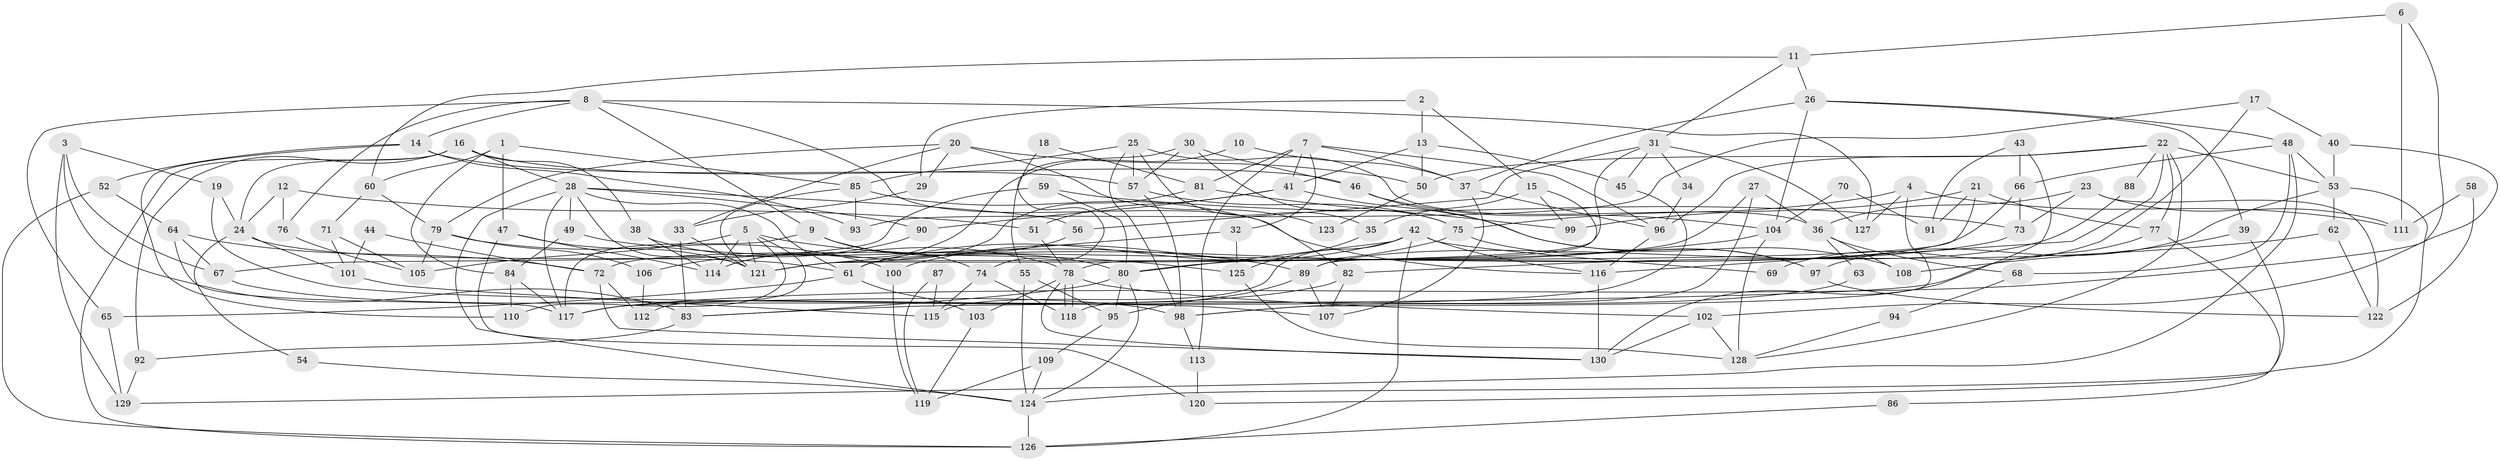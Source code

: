 // Generated by graph-tools (version 1.1) at 2025/50/03/09/25 03:50:05]
// undirected, 130 vertices, 260 edges
graph export_dot {
graph [start="1"]
  node [color=gray90,style=filled];
  1;
  2;
  3;
  4;
  5;
  6;
  7;
  8;
  9;
  10;
  11;
  12;
  13;
  14;
  15;
  16;
  17;
  18;
  19;
  20;
  21;
  22;
  23;
  24;
  25;
  26;
  27;
  28;
  29;
  30;
  31;
  32;
  33;
  34;
  35;
  36;
  37;
  38;
  39;
  40;
  41;
  42;
  43;
  44;
  45;
  46;
  47;
  48;
  49;
  50;
  51;
  52;
  53;
  54;
  55;
  56;
  57;
  58;
  59;
  60;
  61;
  62;
  63;
  64;
  65;
  66;
  67;
  68;
  69;
  70;
  71;
  72;
  73;
  74;
  75;
  76;
  77;
  78;
  79;
  80;
  81;
  82;
  83;
  84;
  85;
  86;
  87;
  88;
  89;
  90;
  91;
  92;
  93;
  94;
  95;
  96;
  97;
  98;
  99;
  100;
  101;
  102;
  103;
  104;
  105;
  106;
  107;
  108;
  109;
  110;
  111;
  112;
  113;
  114;
  115;
  116;
  117;
  118;
  119;
  120;
  121;
  122;
  123;
  124;
  125;
  126;
  127;
  128;
  129;
  130;
  1 -- 84;
  1 -- 85;
  1 -- 47;
  1 -- 60;
  2 -- 15;
  2 -- 29;
  2 -- 13;
  3 -- 67;
  3 -- 83;
  3 -- 19;
  3 -- 129;
  4 -- 75;
  4 -- 127;
  4 -- 98;
  4 -- 111;
  5 -- 114;
  5 -- 112;
  5 -- 105;
  5 -- 110;
  5 -- 121;
  5 -- 125;
  6 -- 111;
  6 -- 117;
  6 -- 11;
  7 -- 96;
  7 -- 37;
  7 -- 32;
  7 -- 41;
  7 -- 81;
  7 -- 113;
  8 -- 65;
  8 -- 14;
  8 -- 9;
  8 -- 76;
  8 -- 82;
  8 -- 127;
  9 -- 117;
  9 -- 74;
  9 -- 80;
  10 -- 37;
  10 -- 114;
  11 -- 60;
  11 -- 26;
  11 -- 31;
  12 -- 51;
  12 -- 24;
  12 -- 76;
  13 -- 45;
  13 -- 41;
  13 -- 50;
  14 -- 57;
  14 -- 110;
  14 -- 52;
  14 -- 93;
  15 -- 35;
  15 -- 89;
  15 -- 99;
  16 -- 28;
  16 -- 46;
  16 -- 24;
  16 -- 38;
  16 -- 92;
  16 -- 126;
  17 -- 93;
  17 -- 40;
  17 -- 69;
  18 -- 81;
  18 -- 55;
  19 -- 24;
  19 -- 107;
  20 -- 79;
  20 -- 50;
  20 -- 29;
  20 -- 33;
  20 -- 123;
  21 -- 78;
  21 -- 77;
  21 -- 91;
  21 -- 99;
  22 -- 96;
  22 -- 116;
  22 -- 50;
  22 -- 53;
  22 -- 77;
  22 -- 88;
  22 -- 128;
  23 -- 36;
  23 -- 73;
  23 -- 111;
  23 -- 122;
  24 -- 61;
  24 -- 54;
  24 -- 101;
  25 -- 85;
  25 -- 57;
  25 -- 35;
  25 -- 36;
  25 -- 98;
  26 -- 48;
  26 -- 37;
  26 -- 39;
  26 -- 104;
  27 -- 121;
  27 -- 36;
  27 -- 118;
  28 -- 117;
  28 -- 121;
  28 -- 49;
  28 -- 56;
  28 -- 61;
  28 -- 90;
  28 -- 124;
  29 -- 33;
  30 -- 74;
  30 -- 75;
  30 -- 46;
  30 -- 57;
  31 -- 56;
  31 -- 34;
  31 -- 45;
  31 -- 121;
  31 -- 127;
  32 -- 125;
  32 -- 61;
  33 -- 121;
  33 -- 83;
  34 -- 96;
  35 -- 125;
  36 -- 108;
  36 -- 63;
  36 -- 68;
  37 -- 107;
  37 -- 96;
  38 -- 114;
  38 -- 78;
  39 -- 120;
  39 -- 108;
  40 -- 102;
  40 -- 53;
  41 -- 51;
  41 -- 90;
  41 -- 108;
  42 -- 61;
  42 -- 126;
  42 -- 69;
  42 -- 80;
  42 -- 115;
  42 -- 116;
  43 -- 130;
  43 -- 66;
  43 -- 91;
  44 -- 101;
  44 -- 72;
  45 -- 117;
  46 -- 104;
  46 -- 97;
  47 -- 121;
  47 -- 114;
  47 -- 120;
  48 -- 129;
  48 -- 53;
  48 -- 66;
  48 -- 68;
  49 -- 89;
  49 -- 84;
  50 -- 123;
  51 -- 78;
  52 -- 126;
  52 -- 64;
  53 -- 124;
  53 -- 62;
  53 -- 97;
  54 -- 124;
  55 -- 124;
  55 -- 95;
  56 -- 61;
  57 -- 98;
  57 -- 75;
  58 -- 122;
  58 -- 111;
  59 -- 80;
  59 -- 73;
  59 -- 67;
  60 -- 71;
  60 -- 79;
  61 -- 65;
  61 -- 103;
  62 -- 122;
  62 -- 82;
  63 -- 98;
  64 -- 67;
  64 -- 72;
  64 -- 117;
  65 -- 129;
  66 -- 72;
  66 -- 73;
  67 -- 98;
  68 -- 94;
  70 -- 104;
  70 -- 91;
  71 -- 101;
  71 -- 105;
  72 -- 130;
  72 -- 112;
  73 -- 80;
  74 -- 118;
  74 -- 115;
  75 -- 97;
  75 -- 100;
  76 -- 105;
  77 -- 83;
  77 -- 86;
  78 -- 118;
  78 -- 118;
  78 -- 102;
  78 -- 103;
  78 -- 130;
  79 -- 105;
  79 -- 100;
  79 -- 106;
  80 -- 83;
  80 -- 95;
  80 -- 124;
  81 -- 99;
  81 -- 114;
  82 -- 107;
  82 -- 117;
  83 -- 92;
  84 -- 117;
  84 -- 110;
  85 -- 121;
  85 -- 116;
  85 -- 93;
  86 -- 126;
  87 -- 119;
  87 -- 115;
  88 -- 89;
  89 -- 107;
  89 -- 95;
  90 -- 106;
  92 -- 129;
  94 -- 128;
  95 -- 109;
  96 -- 116;
  97 -- 122;
  98 -- 113;
  100 -- 119;
  101 -- 115;
  102 -- 128;
  102 -- 130;
  103 -- 119;
  104 -- 121;
  104 -- 128;
  106 -- 112;
  109 -- 119;
  109 -- 124;
  113 -- 120;
  116 -- 130;
  124 -- 126;
  125 -- 128;
}
